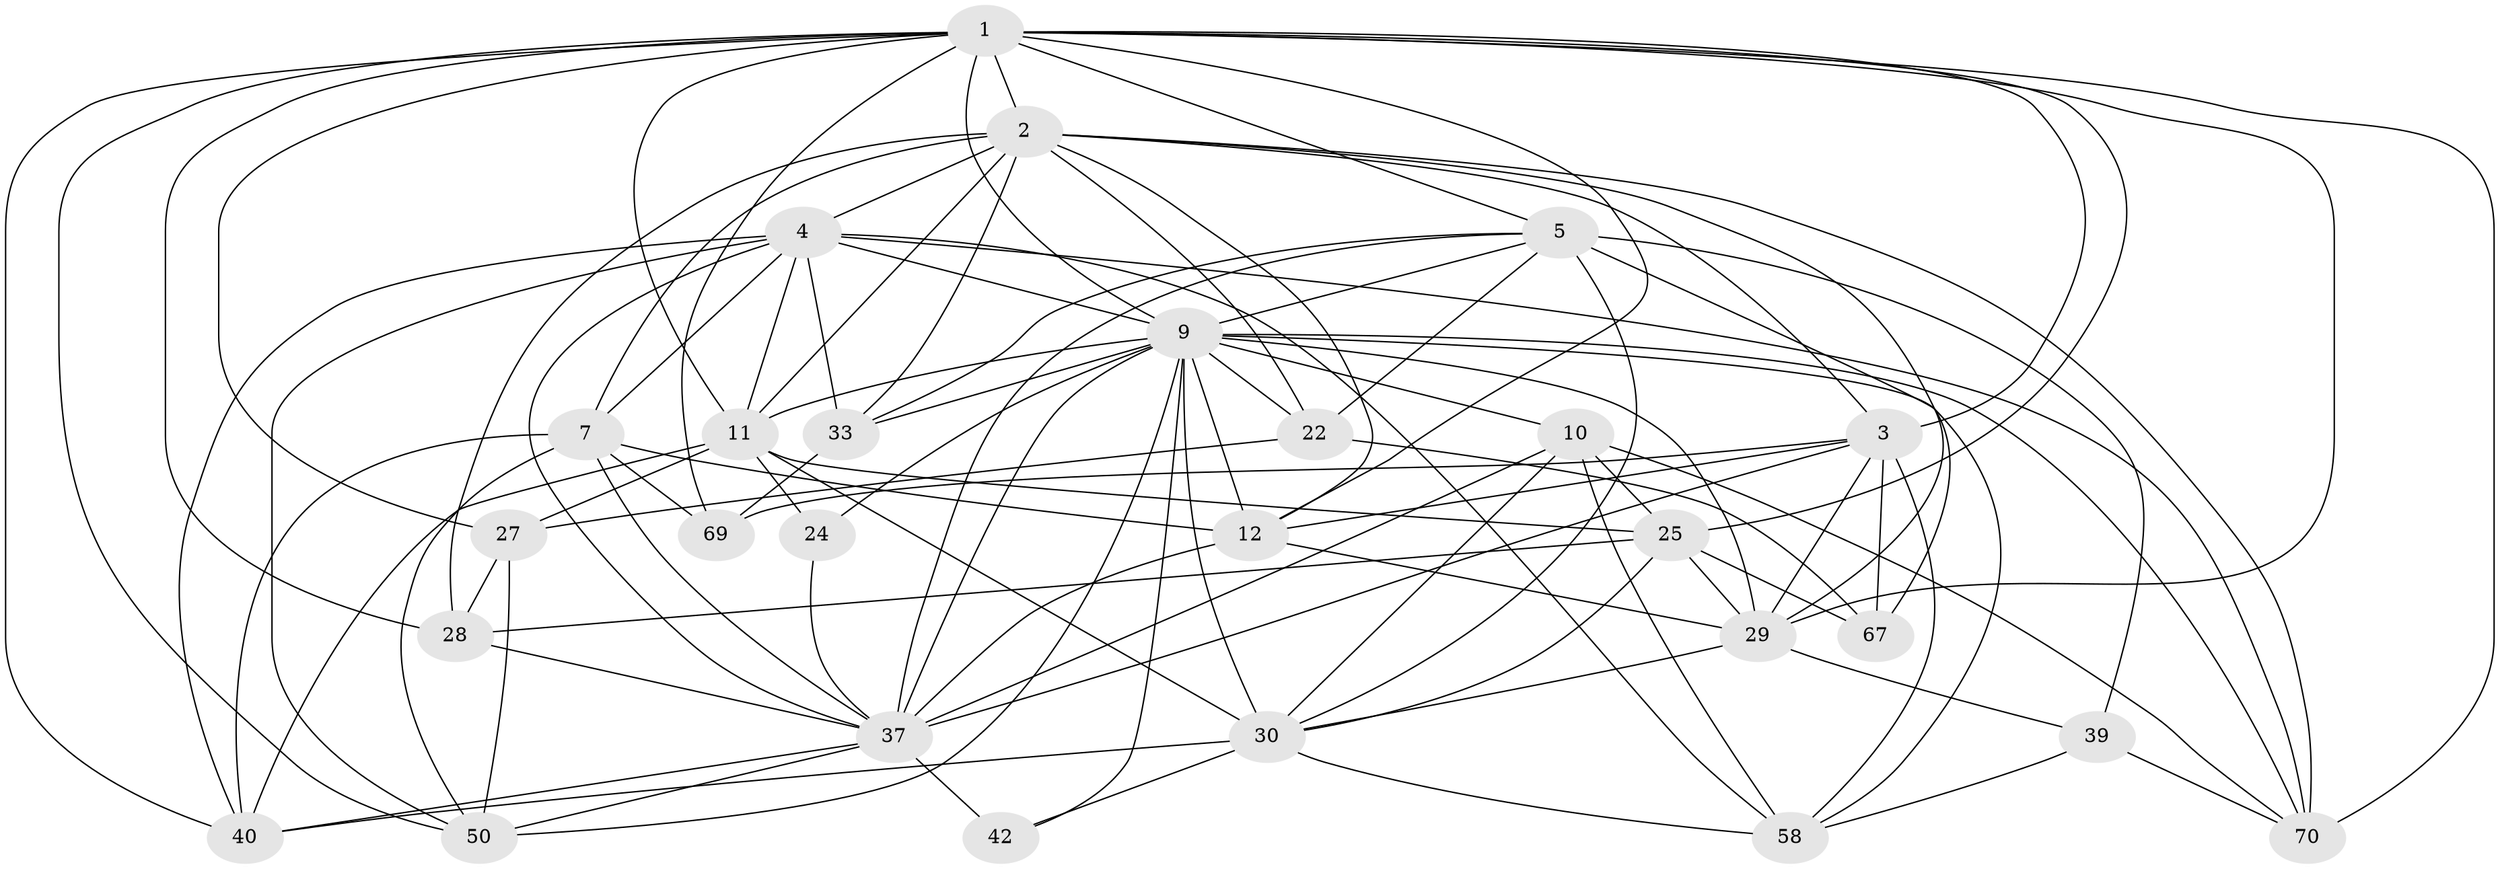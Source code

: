 // original degree distribution, {4: 1.0}
// Generated by graph-tools (version 1.1) at 2025/20/03/04/25 18:20:57]
// undirected, 27 vertices, 97 edges
graph export_dot {
graph [start="1"]
  node [color=gray90,style=filled];
  1 [super="+6+41+93+13"];
  2 [super="+15+18+17"];
  3 [super="+52+48"];
  4 [super="+20+66+81"];
  5 [super="+8+43"];
  7 [super="+59+68"];
  9 [super="+73+16+35"];
  10 [super="+14+26"];
  11 [super="+21+91+71"];
  12 [super="+19+90"];
  22 [super="+57"];
  24;
  25 [super="+86"];
  27 [super="+31"];
  28 [super="+34"];
  29 [super="+44+49+62"];
  30 [super="+60+78+55"];
  33 [super="+77"];
  37 [super="+46+63+84"];
  39 [super="+51"];
  40 [super="+75"];
  42;
  50 [super="+85"];
  58 [super="+64"];
  67;
  69;
  70 [super="+82"];
  1 -- 69;
  1 -- 11 [weight=2];
  1 -- 28;
  1 -- 29 [weight=2];
  1 -- 3 [weight=2];
  1 -- 2;
  1 -- 5;
  1 -- 70;
  1 -- 40;
  1 -- 12;
  1 -- 50;
  1 -- 25;
  1 -- 27;
  1 -- 9 [weight=2];
  2 -- 11 [weight=2];
  2 -- 22;
  2 -- 7 [weight=2];
  2 -- 33;
  2 -- 3 [weight=2];
  2 -- 28;
  2 -- 4;
  2 -- 70;
  2 -- 29;
  2 -- 12;
  3 -- 67;
  3 -- 69;
  3 -- 29;
  3 -- 37;
  3 -- 58;
  3 -- 12;
  4 -- 11 [weight=2];
  4 -- 37;
  4 -- 70;
  4 -- 40;
  4 -- 7;
  4 -- 33 [weight=2];
  4 -- 58;
  4 -- 50;
  4 -- 9;
  5 -- 22;
  5 -- 39 [weight=3];
  5 -- 37;
  5 -- 33;
  5 -- 67;
  5 -- 30;
  5 -- 9;
  7 -- 40;
  7 -- 37;
  7 -- 12;
  7 -- 69;
  7 -- 50;
  9 -- 29 [weight=2];
  9 -- 50;
  9 -- 11;
  9 -- 30 [weight=2];
  9 -- 37;
  9 -- 70;
  9 -- 42;
  9 -- 24;
  9 -- 33;
  9 -- 58;
  9 -- 22 [weight=2];
  9 -- 10;
  9 -- 12;
  10 -- 25 [weight=2];
  10 -- 70;
  10 -- 30 [weight=2];
  10 -- 37;
  10 -- 58;
  11 -- 24 [weight=2];
  11 -- 27;
  11 -- 30 [weight=2];
  11 -- 40;
  11 -- 25;
  12 -- 37 [weight=2];
  12 -- 29;
  22 -- 67;
  22 -- 27;
  24 -- 37;
  25 -- 29;
  25 -- 30;
  25 -- 67;
  25 -- 28;
  27 -- 28 [weight=2];
  27 -- 50;
  28 -- 37;
  29 -- 30;
  29 -- 39;
  30 -- 40;
  30 -- 58;
  30 -- 42;
  33 -- 69;
  37 -- 42 [weight=2];
  37 -- 40;
  37 -- 50;
  39 -- 70;
  39 -- 58;
}
